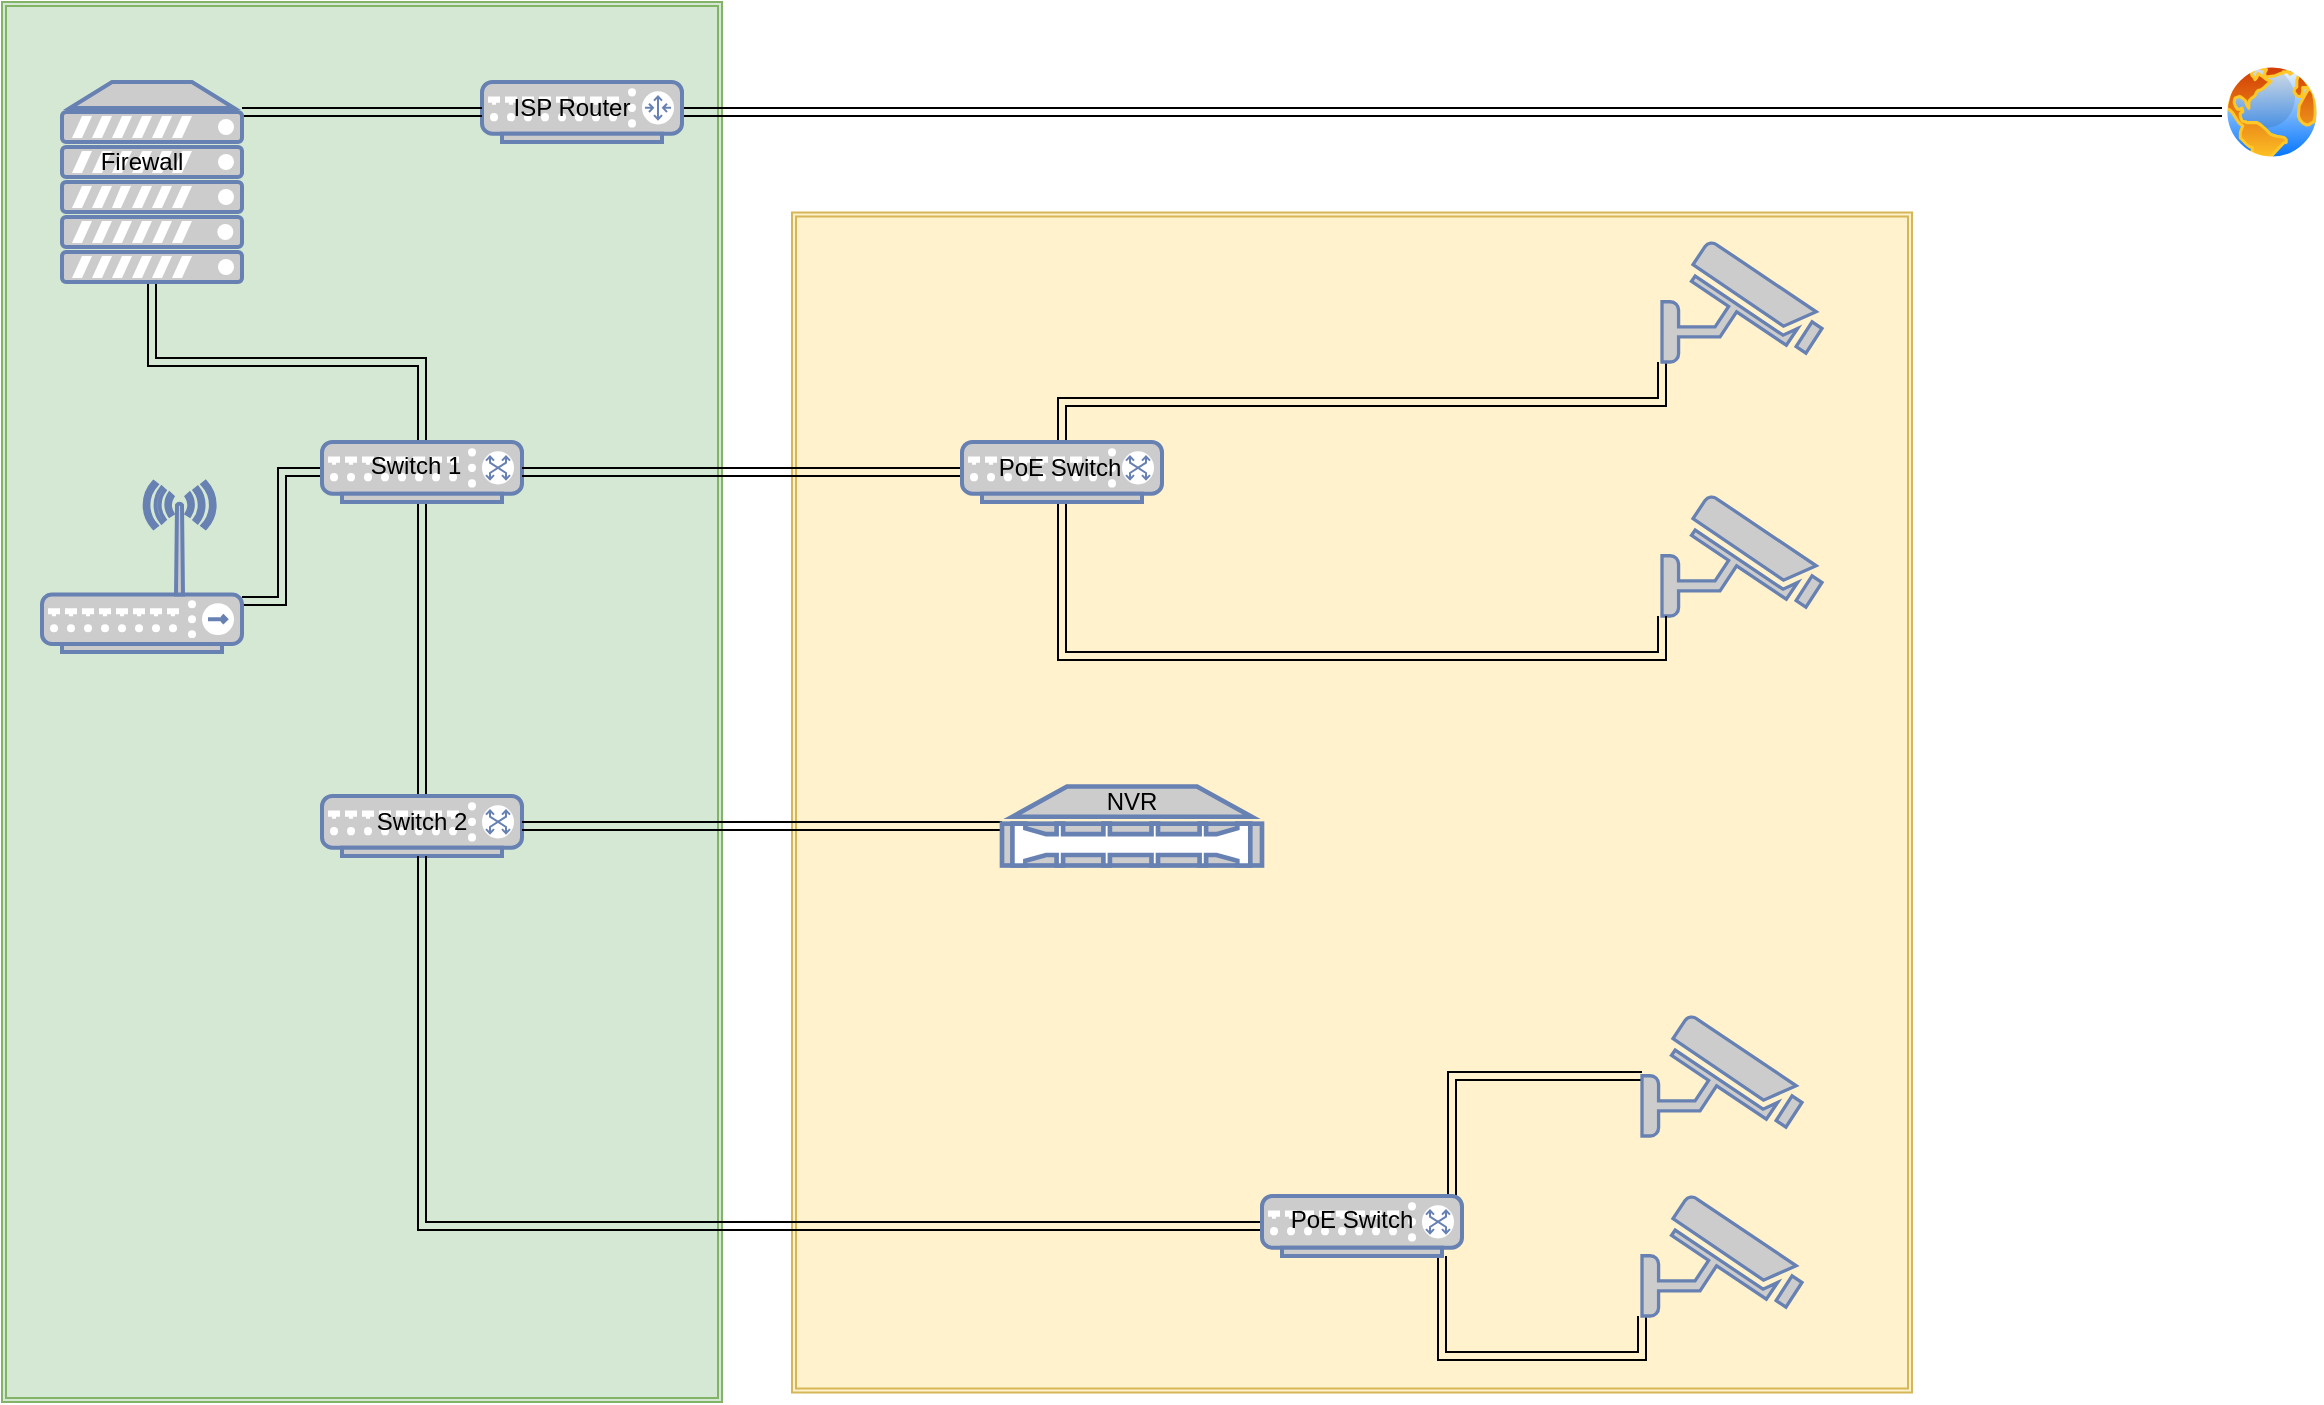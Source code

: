 <mxfile version="14.5.10" type="github">
  <diagram name="Page-1" id="e3a06f82-3646-2815-327d-82caf3d4e204">
    <mxGraphModel dx="1426" dy="777" grid="1" gridSize="10" guides="1" tooltips="1" connect="1" arrows="1" fold="1" page="1" pageScale="1.5" pageWidth="1169" pageHeight="826" background="none" math="0" shadow="0">
      <root>
        <mxCell id="0" style=";html=1;" />
        <mxCell id="1" style=";html=1;" parent="0" />
        <mxCell id="Ilc13FiyXrUuGdo4CWeQ-55" value="" style="shape=ext;double=1;rounded=0;whiteSpace=wrap;html=1;fillColor=#d5e8d4;strokeColor=#82b366;" vertex="1" parent="1">
          <mxGeometry x="10" y="20" width="360" height="700" as="geometry" />
        </mxCell>
        <mxCell id="Ilc13FiyXrUuGdo4CWeQ-51" value="" style="shape=ext;double=1;rounded=0;whiteSpace=wrap;html=1;fillColor=#fff2cc;strokeColor=#d6b656;" vertex="1" parent="1">
          <mxGeometry x="405" y="125.25" width="560" height="590" as="geometry" />
        </mxCell>
        <mxCell id="Ilc13FiyXrUuGdo4CWeQ-4" value="" style="aspect=fixed;perimeter=ellipsePerimeter;html=1;align=center;shadow=0;dashed=0;spacingTop=3;image;image=img/lib/active_directory/internet_globe.svg;" vertex="1" parent="1">
          <mxGeometry x="1120" y="50" width="50" height="50" as="geometry" />
        </mxCell>
        <mxCell id="Ilc13FiyXrUuGdo4CWeQ-53" style="edgeStyle=orthogonalEdgeStyle;shape=link;rounded=0;orthogonalLoop=1;jettySize=auto;html=1;exitX=1;exitY=0.5;exitDx=0;exitDy=0;exitPerimeter=0;entryX=0;entryY=0.5;entryDx=0;entryDy=0;" edge="1" parent="1" source="Ilc13FiyXrUuGdo4CWeQ-6" target="Ilc13FiyXrUuGdo4CWeQ-4">
          <mxGeometry relative="1" as="geometry" />
        </mxCell>
        <mxCell id="Ilc13FiyXrUuGdo4CWeQ-6" value="&lt;span style=&quot;color: rgba(0 , 0 , 0 , 0) ; font-family: monospace ; font-size: 0px&quot;&gt;%3CmxGraphModel%3E%3Croot%3E%3CmxCell%20id%3D%220%22%2F%3E%3CmxCell%20id%3D%221%22%20parent%3D%220%22%2F%3E%3CmxCell%20id%3D%222%22%20value%3D%22PoE%20Switch%22%20style%3D%22text%3Bhtml%3D1%3BstrokeColor%3Dnone%3BfillColor%3Dnone%3Balign%3Dcenter%3BverticalAlign%3Dmiddle%3BwhiteSpace%3Dwrap%3Brounded%3D0%3B%22%20vertex%3D%221%22%20parent%3D%221%22%3E%3CmxGeometry%20x%3D%22319%22%20y%3D%22192%22%20width%3D%2270%22%20height%3D%2220%22%20as%3D%22geometry%22%2F%3E%3C%2FmxCell%3E%3C%2Froot%3E%3C%2FmxGraphModel%3E&lt;/span&gt;" style="fontColor=#0066CC;verticalAlign=top;verticalLabelPosition=bottom;labelPosition=center;align=center;html=1;outlineConnect=0;fillColor=#CCCCCC;strokeColor=#6881B3;gradientColor=none;gradientDirection=north;strokeWidth=2;shape=mxgraph.networks.router;" vertex="1" parent="1">
          <mxGeometry x="250" y="60" width="100" height="30" as="geometry" />
        </mxCell>
        <mxCell id="Ilc13FiyXrUuGdo4CWeQ-18" style="edgeStyle=orthogonalEdgeStyle;shape=link;rounded=0;orthogonalLoop=1;jettySize=auto;html=1;exitX=0.5;exitY=1;exitDx=0;exitDy=0;exitPerimeter=0;entryX=0.5;entryY=0;entryDx=0;entryDy=0;entryPerimeter=0;" edge="1" parent="1" source="Ilc13FiyXrUuGdo4CWeQ-7" target="Ilc13FiyXrUuGdo4CWeQ-8">
          <mxGeometry relative="1" as="geometry" />
        </mxCell>
        <mxCell id="Ilc13FiyXrUuGdo4CWeQ-26" style="edgeStyle=orthogonalEdgeStyle;shape=link;rounded=0;orthogonalLoop=1;jettySize=auto;html=1;exitX=0.5;exitY=0;exitDx=0;exitDy=0;exitPerimeter=0;" edge="1" parent="1" source="Ilc13FiyXrUuGdo4CWeQ-7" target="Ilc13FiyXrUuGdo4CWeQ-25">
          <mxGeometry relative="1" as="geometry" />
        </mxCell>
        <mxCell id="Ilc13FiyXrUuGdo4CWeQ-49" style="edgeStyle=orthogonalEdgeStyle;shape=link;rounded=0;orthogonalLoop=1;jettySize=auto;html=1;entryX=1;entryY=0.7;entryDx=0;entryDy=0;entryPerimeter=0;" edge="1" parent="1" source="Ilc13FiyXrUuGdo4CWeQ-7" target="Ilc13FiyXrUuGdo4CWeQ-48">
          <mxGeometry relative="1" as="geometry" />
        </mxCell>
        <mxCell id="Ilc13FiyXrUuGdo4CWeQ-7" value="" style="fontColor=#0066CC;verticalAlign=top;verticalLabelPosition=bottom;labelPosition=center;align=center;html=1;outlineConnect=0;fillColor=#CCCCCC;strokeColor=#6881B3;gradientColor=none;gradientDirection=north;strokeWidth=2;shape=mxgraph.networks.switch;" vertex="1" parent="1">
          <mxGeometry x="170" y="240" width="100" height="30" as="geometry" />
        </mxCell>
        <mxCell id="Ilc13FiyXrUuGdo4CWeQ-8" value="" style="fontColor=#0066CC;verticalAlign=top;verticalLabelPosition=bottom;labelPosition=center;align=center;html=1;outlineConnect=0;fillColor=#CCCCCC;strokeColor=#6881B3;gradientColor=none;gradientDirection=north;strokeWidth=2;shape=mxgraph.networks.switch;" vertex="1" parent="1">
          <mxGeometry x="170" y="417" width="100" height="30" as="geometry" />
        </mxCell>
        <mxCell id="Ilc13FiyXrUuGdo4CWeQ-36" style="edgeStyle=orthogonalEdgeStyle;shape=link;rounded=0;orthogonalLoop=1;jettySize=auto;html=1;exitX=0;exitY=0.5;exitDx=0;exitDy=0;exitPerimeter=0;entryX=0.95;entryY=0.05;entryDx=0;entryDy=0;entryPerimeter=0;" edge="1" parent="1" source="Ilc13FiyXrUuGdo4CWeQ-9" target="Ilc13FiyXrUuGdo4CWeQ-34">
          <mxGeometry relative="1" as="geometry" />
        </mxCell>
        <mxCell id="Ilc13FiyXrUuGdo4CWeQ-9" value="" style="fontColor=#0066CC;verticalAlign=top;verticalLabelPosition=bottom;labelPosition=center;align=center;html=1;outlineConnect=0;fillColor=#CCCCCC;strokeColor=#6881B3;gradientColor=none;gradientDirection=north;strokeWidth=2;shape=mxgraph.networks.security_camera;" vertex="1" parent="1">
          <mxGeometry x="830" y="527" width="80" height="60" as="geometry" />
        </mxCell>
        <mxCell id="Ilc13FiyXrUuGdo4CWeQ-24" style="edgeStyle=orthogonalEdgeStyle;shape=link;rounded=0;orthogonalLoop=1;jettySize=auto;html=1;exitX=0;exitY=0.5;exitDx=0;exitDy=0;exitPerimeter=0;entryX=1;entryY=0.5;entryDx=0;entryDy=0;entryPerimeter=0;" edge="1" parent="1" source="Ilc13FiyXrUuGdo4CWeQ-10" target="Ilc13FiyXrUuGdo4CWeQ-8">
          <mxGeometry relative="1" as="geometry" />
        </mxCell>
        <mxCell id="Ilc13FiyXrUuGdo4CWeQ-10" value="" style="fontColor=#0066CC;verticalAlign=top;verticalLabelPosition=bottom;labelPosition=center;align=center;html=1;outlineConnect=0;fillColor=#CCCCCC;strokeColor=#6881B3;gradientColor=none;gradientDirection=north;strokeWidth=2;shape=mxgraph.networks.nas_filer;" vertex="1" parent="1">
          <mxGeometry x="510" y="412.25" width="130" height="39.5" as="geometry" />
        </mxCell>
        <mxCell id="Ilc13FiyXrUuGdo4CWeQ-37" style="edgeStyle=orthogonalEdgeStyle;shape=link;rounded=0;orthogonalLoop=1;jettySize=auto;html=1;exitX=0;exitY=1;exitDx=0;exitDy=0;exitPerimeter=0;entryX=0.9;entryY=1;entryDx=0;entryDy=0;entryPerimeter=0;" edge="1" parent="1" source="Ilc13FiyXrUuGdo4CWeQ-19" target="Ilc13FiyXrUuGdo4CWeQ-34">
          <mxGeometry relative="1" as="geometry" />
        </mxCell>
        <mxCell id="Ilc13FiyXrUuGdo4CWeQ-19" value="" style="fontColor=#0066CC;verticalAlign=top;verticalLabelPosition=bottom;labelPosition=center;align=center;html=1;outlineConnect=0;fillColor=#CCCCCC;strokeColor=#6881B3;gradientColor=none;gradientDirection=north;strokeWidth=2;shape=mxgraph.networks.security_camera;" vertex="1" parent="1">
          <mxGeometry x="830" y="617" width="80" height="60" as="geometry" />
        </mxCell>
        <mxCell id="Ilc13FiyXrUuGdo4CWeQ-20" value="" style="fontColor=#0066CC;verticalAlign=top;verticalLabelPosition=bottom;labelPosition=center;align=center;html=1;outlineConnect=0;fillColor=#CCCCCC;strokeColor=#6881B3;gradientColor=none;gradientDirection=north;strokeWidth=2;shape=mxgraph.networks.security_camera;" vertex="1" parent="1">
          <mxGeometry x="840" y="267" width="80" height="60" as="geometry" />
        </mxCell>
        <mxCell id="Ilc13FiyXrUuGdo4CWeQ-30" style="edgeStyle=orthogonalEdgeStyle;shape=link;rounded=0;orthogonalLoop=1;jettySize=auto;html=1;exitX=0;exitY=1;exitDx=0;exitDy=0;exitPerimeter=0;entryX=0.5;entryY=0;entryDx=0;entryDy=0;entryPerimeter=0;" edge="1" parent="1" source="Ilc13FiyXrUuGdo4CWeQ-21" target="Ilc13FiyXrUuGdo4CWeQ-28">
          <mxGeometry relative="1" as="geometry" />
        </mxCell>
        <mxCell id="Ilc13FiyXrUuGdo4CWeQ-21" value="" style="fontColor=#0066CC;verticalAlign=top;verticalLabelPosition=bottom;labelPosition=center;align=center;html=1;outlineConnect=0;fillColor=#CCCCCC;strokeColor=#6881B3;gradientColor=none;gradientDirection=north;strokeWidth=2;shape=mxgraph.networks.security_camera;" vertex="1" parent="1">
          <mxGeometry x="840" y="140" width="80" height="60" as="geometry" />
        </mxCell>
        <mxCell id="Ilc13FiyXrUuGdo4CWeQ-27" style="edgeStyle=orthogonalEdgeStyle;shape=link;rounded=0;orthogonalLoop=1;jettySize=auto;html=1;exitX=1;exitY=0.15;exitDx=0;exitDy=0;exitPerimeter=0;entryX=0;entryY=0.5;entryDx=0;entryDy=0;entryPerimeter=0;" edge="1" parent="1" source="Ilc13FiyXrUuGdo4CWeQ-25" target="Ilc13FiyXrUuGdo4CWeQ-6">
          <mxGeometry relative="1" as="geometry" />
        </mxCell>
        <mxCell id="Ilc13FiyXrUuGdo4CWeQ-25" value="" style="fontColor=#0066CC;verticalAlign=top;verticalLabelPosition=bottom;labelPosition=center;align=center;html=1;outlineConnect=0;fillColor=#CCCCCC;strokeColor=#6881B3;gradientColor=none;gradientDirection=north;strokeWidth=2;shape=mxgraph.networks.server;" vertex="1" parent="1">
          <mxGeometry x="40" y="60" width="90" height="100" as="geometry" />
        </mxCell>
        <mxCell id="Ilc13FiyXrUuGdo4CWeQ-29" style="edgeStyle=orthogonalEdgeStyle;shape=link;rounded=0;orthogonalLoop=1;jettySize=auto;html=1;exitX=0;exitY=0.5;exitDx=0;exitDy=0;exitPerimeter=0;entryX=1;entryY=0.5;entryDx=0;entryDy=0;entryPerimeter=0;" edge="1" parent="1" source="Ilc13FiyXrUuGdo4CWeQ-28" target="Ilc13FiyXrUuGdo4CWeQ-7">
          <mxGeometry relative="1" as="geometry">
            <mxPoint x="360" y="255" as="targetPoint" />
          </mxGeometry>
        </mxCell>
        <mxCell id="Ilc13FiyXrUuGdo4CWeQ-31" style="edgeStyle=orthogonalEdgeStyle;shape=link;rounded=0;orthogonalLoop=1;jettySize=auto;html=1;exitX=0.5;exitY=1;exitDx=0;exitDy=0;exitPerimeter=0;entryX=0;entryY=1;entryDx=0;entryDy=0;entryPerimeter=0;" edge="1" parent="1" source="Ilc13FiyXrUuGdo4CWeQ-28" target="Ilc13FiyXrUuGdo4CWeQ-20">
          <mxGeometry relative="1" as="geometry" />
        </mxCell>
        <mxCell id="Ilc13FiyXrUuGdo4CWeQ-28" value="" style="fontColor=#0066CC;verticalAlign=top;verticalLabelPosition=bottom;labelPosition=center;align=center;html=1;outlineConnect=0;fillColor=#CCCCCC;strokeColor=#6881B3;gradientColor=none;gradientDirection=north;strokeWidth=2;shape=mxgraph.networks.switch;" vertex="1" parent="1">
          <mxGeometry x="490" y="240" width="100" height="30" as="geometry" />
        </mxCell>
        <mxCell id="Ilc13FiyXrUuGdo4CWeQ-52" style="edgeStyle=orthogonalEdgeStyle;shape=link;rounded=0;orthogonalLoop=1;jettySize=auto;html=1;exitX=0;exitY=0.5;exitDx=0;exitDy=0;exitPerimeter=0;entryX=0.5;entryY=1;entryDx=0;entryDy=0;entryPerimeter=0;" edge="1" parent="1" source="Ilc13FiyXrUuGdo4CWeQ-34" target="Ilc13FiyXrUuGdo4CWeQ-8">
          <mxGeometry relative="1" as="geometry" />
        </mxCell>
        <mxCell id="Ilc13FiyXrUuGdo4CWeQ-34" value="" style="fontColor=#0066CC;verticalAlign=top;verticalLabelPosition=bottom;labelPosition=center;align=center;html=1;outlineConnect=0;fillColor=#CCCCCC;strokeColor=#6881B3;gradientColor=none;gradientDirection=north;strokeWidth=2;shape=mxgraph.networks.switch;" vertex="1" parent="1">
          <mxGeometry x="640" y="617" width="100" height="30" as="geometry" />
        </mxCell>
        <mxCell id="Ilc13FiyXrUuGdo4CWeQ-38" value="NVR" style="text;html=1;strokeColor=none;fillColor=none;align=center;verticalAlign=middle;whiteSpace=wrap;rounded=0;" vertex="1" parent="1">
          <mxGeometry x="530" y="408.25" width="90" height="24" as="geometry" />
        </mxCell>
        <mxCell id="Ilc13FiyXrUuGdo4CWeQ-39" value="Switch 2" style="text;html=1;strokeColor=none;fillColor=none;align=center;verticalAlign=middle;whiteSpace=wrap;rounded=0;" vertex="1" parent="1">
          <mxGeometry x="193" y="420" width="54" height="20" as="geometry" />
        </mxCell>
        <mxCell id="Ilc13FiyXrUuGdo4CWeQ-40" value="Switch 1" style="text;html=1;strokeColor=none;fillColor=none;align=center;verticalAlign=middle;whiteSpace=wrap;rounded=0;" vertex="1" parent="1">
          <mxGeometry x="190" y="242" width="54" height="20" as="geometry" />
        </mxCell>
        <mxCell id="Ilc13FiyXrUuGdo4CWeQ-41" value="PoE Switch" style="text;html=1;strokeColor=none;fillColor=none;align=center;verticalAlign=middle;whiteSpace=wrap;rounded=0;" vertex="1" parent="1">
          <mxGeometry x="504" y="248" width="70" height="10" as="geometry" />
        </mxCell>
        <mxCell id="Ilc13FiyXrUuGdo4CWeQ-42" value="PoE Switch" style="text;html=1;strokeColor=none;fillColor=none;align=center;verticalAlign=middle;whiteSpace=wrap;rounded=0;" vertex="1" parent="1">
          <mxGeometry x="650" y="619" width="70" height="20" as="geometry" />
        </mxCell>
        <mxCell id="Ilc13FiyXrUuGdo4CWeQ-43" value="ISP Router" style="text;html=1;strokeColor=none;fillColor=none;align=center;verticalAlign=middle;whiteSpace=wrap;rounded=0;" vertex="1" parent="1">
          <mxGeometry x="260" y="63" width="70" height="20" as="geometry" />
        </mxCell>
        <mxCell id="Ilc13FiyXrUuGdo4CWeQ-46" value="Firewall" style="text;html=1;strokeColor=none;fillColor=none;align=center;verticalAlign=middle;whiteSpace=wrap;rounded=0;" vertex="1" parent="1">
          <mxGeometry x="60" y="90" width="40" height="20" as="geometry" />
        </mxCell>
        <mxCell id="Ilc13FiyXrUuGdo4CWeQ-48" value="" style="fontColor=#0066CC;verticalAlign=top;verticalLabelPosition=bottom;labelPosition=center;align=center;html=1;outlineConnect=0;fillColor=#CCCCCC;strokeColor=#6881B3;gradientColor=none;gradientDirection=north;strokeWidth=2;shape=mxgraph.networks.wireless_hub;" vertex="1" parent="1">
          <mxGeometry x="30" y="260" width="100" height="85" as="geometry" />
        </mxCell>
      </root>
    </mxGraphModel>
  </diagram>
</mxfile>
